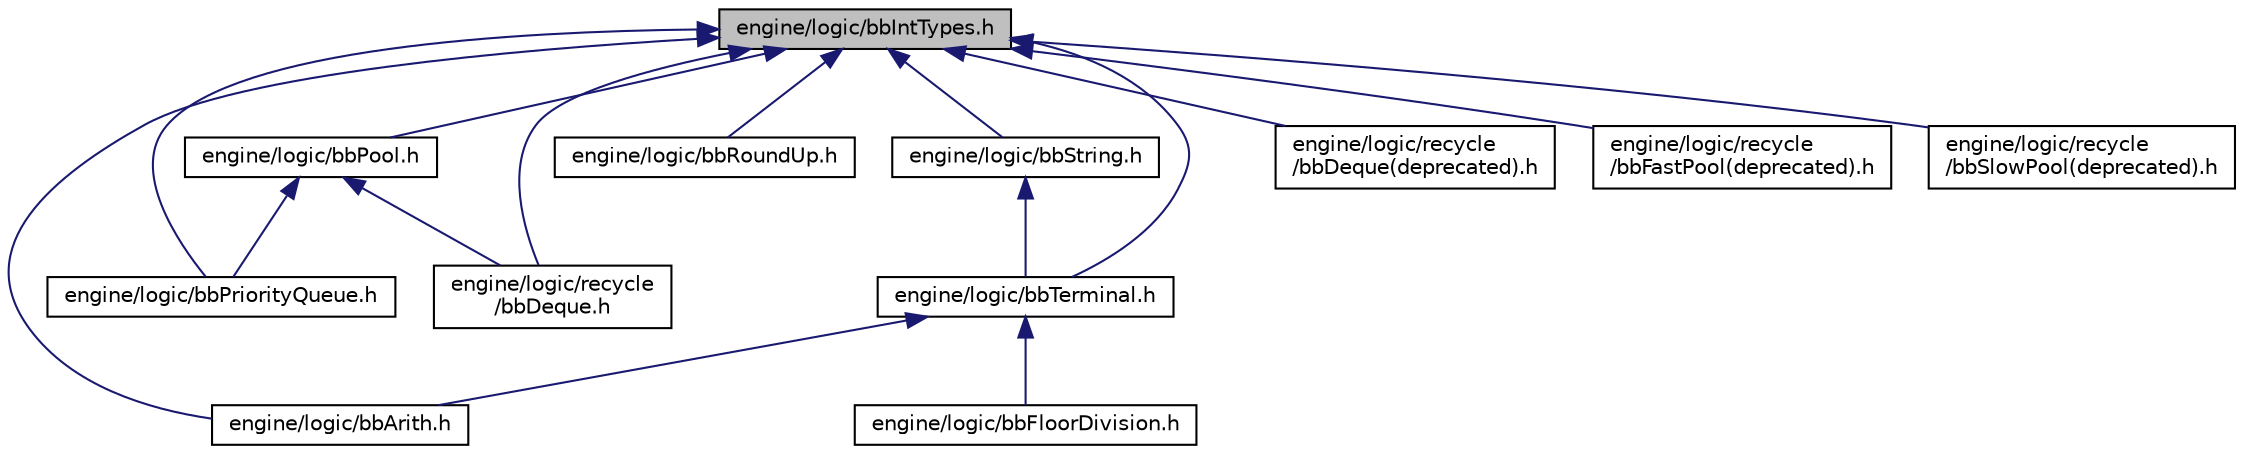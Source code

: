 digraph "engine/logic/bbIntTypes.h"
{
 // LATEX_PDF_SIZE
  edge [fontname="Helvetica",fontsize="10",labelfontname="Helvetica",labelfontsize="10"];
  node [fontname="Helvetica",fontsize="10",shape=record];
  Node1 [label="engine/logic/bbIntTypes.h",height=0.2,width=0.4,color="black", fillcolor="grey75", style="filled", fontcolor="black",tooltip=" "];
  Node1 -> Node2 [dir="back",color="midnightblue",fontsize="10",style="solid",fontname="Helvetica"];
  Node2 [label="engine/logic/bbArith.h",height=0.2,width=0.4,color="black", fillcolor="white", style="filled",URL="$bbArith_8h.html",tooltip="We assume built in integer arithmetic rounds to zero Define new arithmetic that rounds toward -infini..."];
  Node1 -> Node3 [dir="back",color="midnightblue",fontsize="10",style="solid",fontname="Helvetica"];
  Node3 [label="engine/logic/bbPool.h",height=0.2,width=0.4,color="black", fillcolor="white", style="filled",URL="$engine_2logic_2bbPool_8h.html",tooltip="Pools pre-allocate space for objects in the game to quickly allocate and de-allocate individual objec..."];
  Node3 -> Node4 [dir="back",color="midnightblue",fontsize="10",style="solid",fontname="Helvetica"];
  Node4 [label="engine/logic/bbPriorityQueue.h",height=0.2,width=0.4,color="black", fillcolor="white", style="filled",URL="$bbPriorityQueue_8h.html",tooltip="A priority queue is a sorted list of objects that are defined by the pool that contains them...."];
  Node3 -> Node5 [dir="back",color="midnightblue",fontsize="10",style="solid",fontname="Helvetica"];
  Node5 [label="engine/logic/recycle\l/bbDeque.h",height=0.2,width=0.4,color="black", fillcolor="white", style="filled",URL="$bbDeque_8h.html",tooltip="A deque is a linked list where elements can be pushed and popped from each end The deque is used to i..."];
  Node1 -> Node4 [dir="back",color="midnightblue",fontsize="10",style="solid",fontname="Helvetica"];
  Node1 -> Node6 [dir="back",color="midnightblue",fontsize="10",style="solid",fontname="Helvetica"];
  Node6 [label="engine/logic/bbRoundUp.h",height=0.2,width=0.4,color="black", fillcolor="white", style="filled",URL="$bbRoundUp_8h.html",tooltip="return the first integer not less than a, that is a multiple of b"];
  Node1 -> Node7 [dir="back",color="midnightblue",fontsize="10",style="solid",fontname="Helvetica"];
  Node7 [label="engine/logic/bbString.h",height=0.2,width=0.4,color="black", fillcolor="white", style="filled",URL="$engine_2logic_2bbString_8h.html",tooltip=" "];
  Node7 -> Node8 [dir="back",color="midnightblue",fontsize="10",style="solid",fontname="Helvetica"];
  Node8 [label="engine/logic/bbTerminal.h",height=0.2,width=0.4,color="black", fillcolor="white", style="filled",URL="$bbTerminal_8h.html",tooltip=" "];
  Node8 -> Node2 [dir="back",color="midnightblue",fontsize="10",style="solid",fontname="Helvetica"];
  Node8 -> Node9 [dir="back",color="midnightblue",fontsize="10",style="solid",fontname="Helvetica"];
  Node9 [label="engine/logic/bbFloorDivision.h",height=0.2,width=0.4,color="black", fillcolor="white", style="filled",URL="$bbFloorDivision_8h.html",tooltip=" "];
  Node1 -> Node8 [dir="back",color="midnightblue",fontsize="10",style="solid",fontname="Helvetica"];
  Node1 -> Node10 [dir="back",color="midnightblue",fontsize="10",style="solid",fontname="Helvetica"];
  Node10 [label="engine/logic/recycle\l/bbDeque(deprecated).h",height=0.2,width=0.4,color="black", fillcolor="white", style="filled",URL="$bbDeque_07deprecated_08_8h.html",tooltip="Objects are allocated in a pool and then can be pushed and popped from either end of the queue."];
  Node1 -> Node5 [dir="back",color="midnightblue",fontsize="10",style="solid",fontname="Helvetica"];
  Node1 -> Node11 [dir="back",color="midnightblue",fontsize="10",style="solid",fontname="Helvetica"];
  Node11 [label="engine/logic/recycle\l/bbFastPool(deprecated).h",height=0.2,width=0.4,color="black", fillcolor="white", style="filled",URL="$bbFastPool_07deprecated_08_8h.html",tooltip="Pools pre-allocate space for objects in the game to quickly allocate and de-allocate individual objec..."];
  Node1 -> Node12 [dir="back",color="midnightblue",fontsize="10",style="solid",fontname="Helvetica"];
  Node12 [label="engine/logic/recycle\l/bbSlowPool(deprecated).h",height=0.2,width=0.4,color="black", fillcolor="white", style="filled",URL="$bbSlowPool_07deprecated_08_8h.html",tooltip="Pools pre-allocate space for objects in the game to quickly allocate and de-allocate individual objec..."];
}
